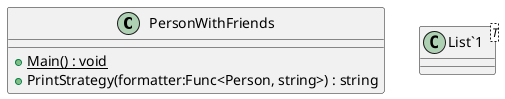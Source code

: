 @startuml
class PersonWithFriends {
    + {static} Main() : void
    + PrintStrategy(formatter:Func<Person, string>) : string
}
class "List`1"<T> {
}
@enduml
